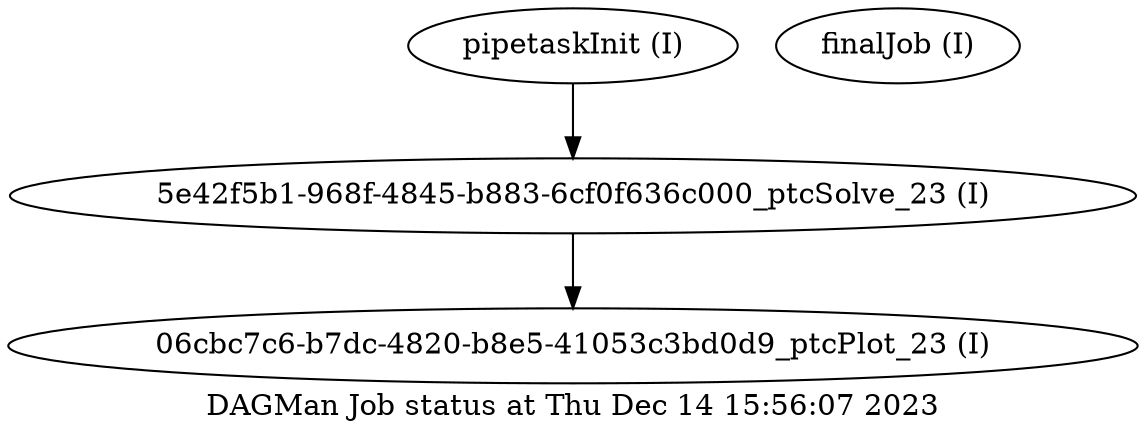 digraph DAG {
    label="DAGMan Job status at Thu Dec 14 15:56:07 2023";

    "pipetaskInit" [shape=ellipse label="pipetaskInit (I)"];
    "5e42f5b1-968f-4845-b883-6cf0f636c000_ptcSolve_23" [shape=ellipse label="5e42f5b1-968f-4845-b883-6cf0f636c000_ptcSolve_23 (I)"];
    "06cbc7c6-b7dc-4820-b8e5-41053c3bd0d9_ptcPlot_23" [shape=ellipse label="06cbc7c6-b7dc-4820-b8e5-41053c3bd0d9_ptcPlot_23 (I)"];
    "finalJob" [shape=ellipse label="finalJob (I)"];

    "pipetaskInit" -> "5e42f5b1-968f-4845-b883-6cf0f636c000_ptcSolve_23";
    "5e42f5b1-968f-4845-b883-6cf0f636c000_ptcSolve_23" -> "06cbc7c6-b7dc-4820-b8e5-41053c3bd0d9_ptcPlot_23";
}
